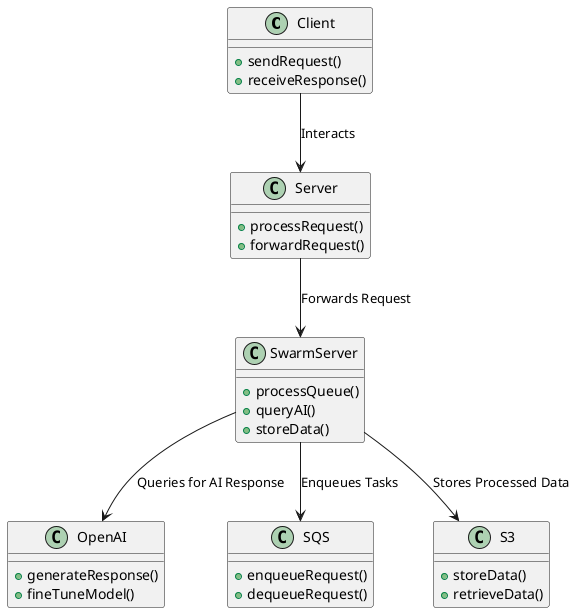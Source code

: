 @startuml class
skinparam nodesep 60

class Client {
    + sendRequest()
    + receiveResponse()
}

class Server {
    + processRequest()
    + forwardRequest()
}

class SwarmServer {
    + processQueue()
    + queryAI()
    + storeData()
}

class OpenAI {
    + generateResponse()
    + fineTuneModel()
}

class SQS {
    + enqueueRequest()
    + dequeueRequest()
}

class S3 {
    + storeData()
    + retrieveData()
}

Client --> Server : Interacts
Server --> SwarmServer : Forwards Request
SwarmServer --> OpenAI : Queries for AI Response
SwarmServer --> S3 : Stores Processed Data
SwarmServer --> SQS : Enqueues Tasks

@enduml
